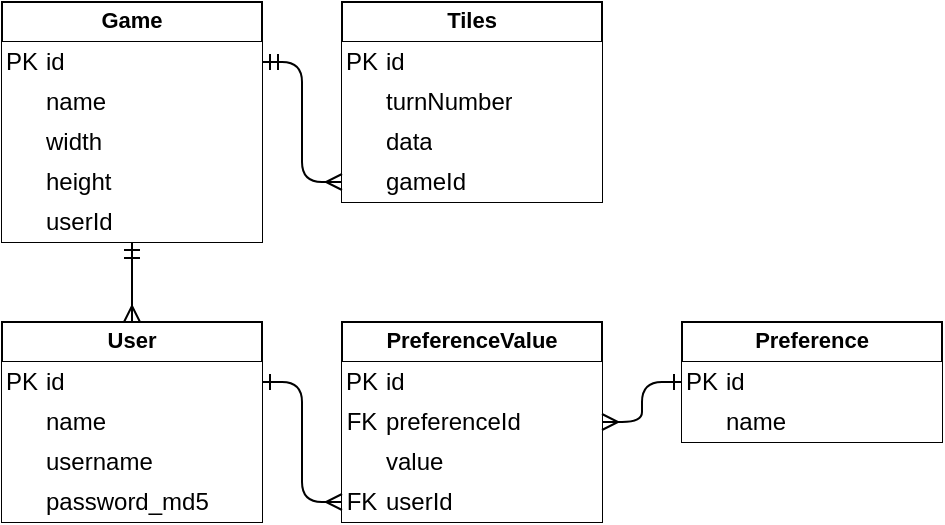 <mxfile>
    <diagram id="Aw8sBbphpgEg-2AwFcPY" name="Página-1">
        <mxGraphModel dx="220" dy="159" grid="1" gridSize="10" guides="1" tooltips="1" connect="1" arrows="1" fold="1" page="1" pageScale="1" pageWidth="827" pageHeight="1169" math="0" shadow="0">
            <root>
                <mxCell id="0"/>
                <mxCell id="1" parent="0"/>
                <mxCell id="_kDXr00UrChoT9V5yPZt-97" style="edgeStyle=orthogonalEdgeStyle;rounded=1;orthogonalLoop=1;jettySize=auto;html=1;startArrow=ERmandOne;startFill=0;endArrow=ERmany;endFill=0;" parent="1" source="_kDXr00UrChoT9V5yPZt-7" target="_kDXr00UrChoT9V5yPZt-44" edge="1">
                    <mxGeometry relative="1" as="geometry"/>
                </mxCell>
                <mxCell id="_kDXr00UrChoT9V5yPZt-7" value="Game" style="swimlane;fontStyle=1;align=center;verticalAlign=top;childLayout=stackLayout;horizontal=1;startSize=20;horizontalStack=0;resizeParent=1;resizeParentMax=0;resizeLast=0;collapsible=1;marginBottom=0;fontSize=11;spacing=-2;" parent="1" vertex="1">
                    <mxGeometry x="40" y="40" width="130" height="120" as="geometry"/>
                </mxCell>
                <mxCell id="_kDXr00UrChoT9V5yPZt-8" value="" style="shape=table;startSize=0;container=1;collapsible=0;childLayout=tableLayout;strokeColor=none;" parent="_kDXr00UrChoT9V5yPZt-7" vertex="1">
                    <mxGeometry y="20" width="130" height="100" as="geometry"/>
                </mxCell>
                <mxCell id="_kDXr00UrChoT9V5yPZt-9" value="" style="shape=partialRectangle;collapsible=0;dropTarget=0;pointerEvents=0;fillColor=none;top=0;left=0;bottom=0;right=0;points=[[0,0.5],[1,0.5]];portConstraint=eastwest;strokeColor=none;" parent="_kDXr00UrChoT9V5yPZt-8" vertex="1">
                    <mxGeometry width="130" height="20" as="geometry"/>
                </mxCell>
                <mxCell id="_kDXr00UrChoT9V5yPZt-10" value="PK" style="shape=partialRectangle;html=1;whiteSpace=wrap;connectable=0;overflow=hidden;fillColor=none;top=0;left=0;bottom=0;right=0;pointerEvents=1;strokeColor=none;" parent="_kDXr00UrChoT9V5yPZt-9" vertex="1">
                    <mxGeometry width="20" height="20" as="geometry">
                        <mxRectangle width="20" height="20" as="alternateBounds"/>
                    </mxGeometry>
                </mxCell>
                <mxCell id="_kDXr00UrChoT9V5yPZt-11" value="id" style="shape=partialRectangle;html=1;whiteSpace=wrap;connectable=0;overflow=hidden;fillColor=none;top=0;left=0;bottom=0;right=0;pointerEvents=1;strokeColor=none;align=left;" parent="_kDXr00UrChoT9V5yPZt-9" vertex="1">
                    <mxGeometry x="20" width="110" height="20" as="geometry">
                        <mxRectangle width="110" height="20" as="alternateBounds"/>
                    </mxGeometry>
                </mxCell>
                <mxCell id="_kDXr00UrChoT9V5yPZt-12" value="" style="shape=partialRectangle;collapsible=0;dropTarget=0;pointerEvents=0;fillColor=none;top=0;left=0;bottom=0;right=0;points=[[0,0.5],[1,0.5]];portConstraint=eastwest;strokeColor=none;" parent="_kDXr00UrChoT9V5yPZt-8" vertex="1">
                    <mxGeometry y="20" width="130" height="20" as="geometry"/>
                </mxCell>
                <mxCell id="_kDXr00UrChoT9V5yPZt-13" value="" style="shape=partialRectangle;html=1;whiteSpace=wrap;connectable=0;overflow=hidden;fillColor=none;top=0;left=0;bottom=0;right=0;pointerEvents=1;strokeColor=none;" parent="_kDXr00UrChoT9V5yPZt-12" vertex="1">
                    <mxGeometry width="20" height="20" as="geometry">
                        <mxRectangle width="20" height="20" as="alternateBounds"/>
                    </mxGeometry>
                </mxCell>
                <mxCell id="_kDXr00UrChoT9V5yPZt-14" value="name" style="shape=partialRectangle;html=1;whiteSpace=wrap;connectable=0;overflow=hidden;fillColor=none;top=0;left=0;bottom=0;right=0;pointerEvents=1;strokeColor=none;align=left;" parent="_kDXr00UrChoT9V5yPZt-12" vertex="1">
                    <mxGeometry x="20" width="110" height="20" as="geometry">
                        <mxRectangle width="110" height="20" as="alternateBounds"/>
                    </mxGeometry>
                </mxCell>
                <mxCell id="_kDXr00UrChoT9V5yPZt-15" style="shape=partialRectangle;collapsible=0;dropTarget=0;pointerEvents=0;fillColor=none;top=0;left=0;bottom=0;right=0;points=[[0,0.5],[1,0.5]];portConstraint=eastwest;strokeColor=none;" parent="_kDXr00UrChoT9V5yPZt-8" vertex="1">
                    <mxGeometry y="40" width="130" height="20" as="geometry"/>
                </mxCell>
                <mxCell id="_kDXr00UrChoT9V5yPZt-16" style="shape=partialRectangle;html=1;whiteSpace=wrap;connectable=0;overflow=hidden;fillColor=none;top=0;left=0;bottom=0;right=0;pointerEvents=1;strokeColor=none;" parent="_kDXr00UrChoT9V5yPZt-15" vertex="1">
                    <mxGeometry width="20" height="20" as="geometry">
                        <mxRectangle width="20" height="20" as="alternateBounds"/>
                    </mxGeometry>
                </mxCell>
                <mxCell id="_kDXr00UrChoT9V5yPZt-17" value="width" style="shape=partialRectangle;html=1;whiteSpace=wrap;connectable=0;overflow=hidden;fillColor=none;top=0;left=0;bottom=0;right=0;pointerEvents=1;strokeColor=none;align=left;" parent="_kDXr00UrChoT9V5yPZt-15" vertex="1">
                    <mxGeometry x="20" width="110" height="20" as="geometry">
                        <mxRectangle width="110" height="20" as="alternateBounds"/>
                    </mxGeometry>
                </mxCell>
                <mxCell id="_kDXr00UrChoT9V5yPZt-24" style="shape=partialRectangle;collapsible=0;dropTarget=0;pointerEvents=0;fillColor=none;top=0;left=0;bottom=0;right=0;points=[[0,0.5],[1,0.5]];portConstraint=eastwest;strokeColor=none;" parent="_kDXr00UrChoT9V5yPZt-8" vertex="1">
                    <mxGeometry y="60" width="130" height="20" as="geometry"/>
                </mxCell>
                <mxCell id="_kDXr00UrChoT9V5yPZt-25" style="shape=partialRectangle;html=1;whiteSpace=wrap;connectable=0;overflow=hidden;fillColor=none;top=0;left=0;bottom=0;right=0;pointerEvents=1;strokeColor=none;" parent="_kDXr00UrChoT9V5yPZt-24" vertex="1">
                    <mxGeometry width="20" height="20" as="geometry">
                        <mxRectangle width="20" height="20" as="alternateBounds"/>
                    </mxGeometry>
                </mxCell>
                <mxCell id="_kDXr00UrChoT9V5yPZt-26" value="height" style="shape=partialRectangle;html=1;whiteSpace=wrap;connectable=0;overflow=hidden;fillColor=none;top=0;left=0;bottom=0;right=0;pointerEvents=1;strokeColor=none;align=left;" parent="_kDXr00UrChoT9V5yPZt-24" vertex="1">
                    <mxGeometry x="20" width="110" height="20" as="geometry">
                        <mxRectangle width="110" height="20" as="alternateBounds"/>
                    </mxGeometry>
                </mxCell>
                <mxCell id="_kDXr00UrChoT9V5yPZt-21" style="shape=partialRectangle;collapsible=0;dropTarget=0;pointerEvents=0;fillColor=none;top=0;left=0;bottom=0;right=0;points=[[0,0.5],[1,0.5]];portConstraint=eastwest;strokeColor=none;" parent="_kDXr00UrChoT9V5yPZt-8" vertex="1">
                    <mxGeometry y="80" width="130" height="20" as="geometry"/>
                </mxCell>
                <mxCell id="_kDXr00UrChoT9V5yPZt-22" style="shape=partialRectangle;html=1;whiteSpace=wrap;connectable=0;overflow=hidden;fillColor=none;top=0;left=0;bottom=0;right=0;pointerEvents=1;strokeColor=none;" parent="_kDXr00UrChoT9V5yPZt-21" vertex="1">
                    <mxGeometry width="20" height="20" as="geometry">
                        <mxRectangle width="20" height="20" as="alternateBounds"/>
                    </mxGeometry>
                </mxCell>
                <mxCell id="_kDXr00UrChoT9V5yPZt-23" value="userId" style="shape=partialRectangle;html=1;whiteSpace=wrap;connectable=0;overflow=hidden;fillColor=none;top=0;left=0;bottom=0;right=0;pointerEvents=1;strokeColor=none;align=left;" parent="_kDXr00UrChoT9V5yPZt-21" vertex="1">
                    <mxGeometry x="20" width="110" height="20" as="geometry">
                        <mxRectangle width="110" height="20" as="alternateBounds"/>
                    </mxGeometry>
                </mxCell>
                <mxCell id="_kDXr00UrChoT9V5yPZt-27" value="Tiles" style="swimlane;fontStyle=1;align=center;verticalAlign=top;childLayout=stackLayout;horizontal=1;startSize=20;horizontalStack=0;resizeParent=1;resizeParentMax=0;resizeLast=0;collapsible=1;marginBottom=0;fontSize=11;spacing=-2;" parent="1" vertex="1">
                    <mxGeometry x="210" y="40" width="130" height="100" as="geometry"/>
                </mxCell>
                <mxCell id="_kDXr00UrChoT9V5yPZt-28" value="" style="shape=table;startSize=0;container=1;collapsible=0;childLayout=tableLayout;strokeColor=none;" parent="_kDXr00UrChoT9V5yPZt-27" vertex="1">
                    <mxGeometry y="20" width="130" height="80" as="geometry"/>
                </mxCell>
                <mxCell id="_kDXr00UrChoT9V5yPZt-29" value="" style="shape=partialRectangle;collapsible=0;dropTarget=0;pointerEvents=0;fillColor=none;top=0;left=0;bottom=0;right=0;points=[[0,0.5],[1,0.5]];portConstraint=eastwest;strokeColor=none;" parent="_kDXr00UrChoT9V5yPZt-28" vertex="1">
                    <mxGeometry width="130" height="20" as="geometry"/>
                </mxCell>
                <mxCell id="_kDXr00UrChoT9V5yPZt-30" value="PK" style="shape=partialRectangle;html=1;whiteSpace=wrap;connectable=0;overflow=hidden;fillColor=none;top=0;left=0;bottom=0;right=0;pointerEvents=1;strokeColor=none;" parent="_kDXr00UrChoT9V5yPZt-29" vertex="1">
                    <mxGeometry width="20" height="20" as="geometry">
                        <mxRectangle width="20" height="20" as="alternateBounds"/>
                    </mxGeometry>
                </mxCell>
                <mxCell id="_kDXr00UrChoT9V5yPZt-31" value="id" style="shape=partialRectangle;html=1;whiteSpace=wrap;connectable=0;overflow=hidden;fillColor=none;top=0;left=0;bottom=0;right=0;pointerEvents=1;strokeColor=none;align=left;" parent="_kDXr00UrChoT9V5yPZt-29" vertex="1">
                    <mxGeometry x="20" width="110" height="20" as="geometry">
                        <mxRectangle width="110" height="20" as="alternateBounds"/>
                    </mxGeometry>
                </mxCell>
                <mxCell id="_kDXr00UrChoT9V5yPZt-32" value="" style="shape=partialRectangle;collapsible=0;dropTarget=0;pointerEvents=0;fillColor=none;top=0;left=0;bottom=0;right=0;points=[[0,0.5],[1,0.5]];portConstraint=eastwest;strokeColor=none;" parent="_kDXr00UrChoT9V5yPZt-28" vertex="1">
                    <mxGeometry y="20" width="130" height="20" as="geometry"/>
                </mxCell>
                <mxCell id="_kDXr00UrChoT9V5yPZt-33" value="" style="shape=partialRectangle;html=1;whiteSpace=wrap;connectable=0;overflow=hidden;fillColor=none;top=0;left=0;bottom=0;right=0;pointerEvents=1;strokeColor=none;" parent="_kDXr00UrChoT9V5yPZt-32" vertex="1">
                    <mxGeometry width="20" height="20" as="geometry">
                        <mxRectangle width="20" height="20" as="alternateBounds"/>
                    </mxGeometry>
                </mxCell>
                <mxCell id="_kDXr00UrChoT9V5yPZt-34" value="turnNumber" style="shape=partialRectangle;html=1;whiteSpace=wrap;connectable=0;overflow=hidden;fillColor=none;top=0;left=0;bottom=0;right=0;pointerEvents=1;strokeColor=none;align=left;" parent="_kDXr00UrChoT9V5yPZt-32" vertex="1">
                    <mxGeometry x="20" width="110" height="20" as="geometry">
                        <mxRectangle width="110" height="20" as="alternateBounds"/>
                    </mxGeometry>
                </mxCell>
                <mxCell id="_kDXr00UrChoT9V5yPZt-35" style="shape=partialRectangle;collapsible=0;dropTarget=0;pointerEvents=0;fillColor=none;top=0;left=0;bottom=0;right=0;points=[[0,0.5],[1,0.5]];portConstraint=eastwest;strokeColor=none;" parent="_kDXr00UrChoT9V5yPZt-28" vertex="1">
                    <mxGeometry y="40" width="130" height="20" as="geometry"/>
                </mxCell>
                <mxCell id="_kDXr00UrChoT9V5yPZt-36" style="shape=partialRectangle;html=1;whiteSpace=wrap;connectable=0;overflow=hidden;fillColor=none;top=0;left=0;bottom=0;right=0;pointerEvents=1;strokeColor=none;" parent="_kDXr00UrChoT9V5yPZt-35" vertex="1">
                    <mxGeometry width="20" height="20" as="geometry">
                        <mxRectangle width="20" height="20" as="alternateBounds"/>
                    </mxGeometry>
                </mxCell>
                <mxCell id="_kDXr00UrChoT9V5yPZt-37" value="data" style="shape=partialRectangle;html=1;whiteSpace=wrap;connectable=0;overflow=hidden;fillColor=none;top=0;left=0;bottom=0;right=0;pointerEvents=1;strokeColor=none;align=left;" parent="_kDXr00UrChoT9V5yPZt-35" vertex="1">
                    <mxGeometry x="20" width="110" height="20" as="geometry">
                        <mxRectangle width="110" height="20" as="alternateBounds"/>
                    </mxGeometry>
                </mxCell>
                <mxCell id="_kDXr00UrChoT9V5yPZt-38" style="shape=partialRectangle;collapsible=0;dropTarget=0;pointerEvents=0;fillColor=none;top=0;left=0;bottom=0;right=0;points=[[0,0.5],[1,0.5]];portConstraint=eastwest;strokeColor=none;" parent="_kDXr00UrChoT9V5yPZt-28" vertex="1">
                    <mxGeometry y="60" width="130" height="20" as="geometry"/>
                </mxCell>
                <mxCell id="_kDXr00UrChoT9V5yPZt-39" style="shape=partialRectangle;html=1;whiteSpace=wrap;connectable=0;overflow=hidden;fillColor=none;top=0;left=0;bottom=0;right=0;pointerEvents=1;strokeColor=none;" parent="_kDXr00UrChoT9V5yPZt-38" vertex="1">
                    <mxGeometry width="20" height="20" as="geometry">
                        <mxRectangle width="20" height="20" as="alternateBounds"/>
                    </mxGeometry>
                </mxCell>
                <mxCell id="_kDXr00UrChoT9V5yPZt-40" value="gameId" style="shape=partialRectangle;html=1;whiteSpace=wrap;connectable=0;overflow=hidden;fillColor=none;top=0;left=0;bottom=0;right=0;pointerEvents=1;strokeColor=none;align=left;" parent="_kDXr00UrChoT9V5yPZt-38" vertex="1">
                    <mxGeometry x="20" width="110" height="20" as="geometry">
                        <mxRectangle width="110" height="20" as="alternateBounds"/>
                    </mxGeometry>
                </mxCell>
                <mxCell id="_kDXr00UrChoT9V5yPZt-44" value="User" style="swimlane;fontStyle=1;align=center;verticalAlign=top;childLayout=stackLayout;horizontal=1;startSize=20;horizontalStack=0;resizeParent=1;resizeParentMax=0;resizeLast=0;collapsible=1;marginBottom=0;fontSize=11;spacing=-2;" parent="1" vertex="1">
                    <mxGeometry x="40" y="200" width="130" height="100" as="geometry"/>
                </mxCell>
                <mxCell id="_kDXr00UrChoT9V5yPZt-45" value="" style="shape=table;startSize=0;container=1;collapsible=0;childLayout=tableLayout;strokeColor=none;" parent="_kDXr00UrChoT9V5yPZt-44" vertex="1">
                    <mxGeometry y="20" width="130" height="80" as="geometry"/>
                </mxCell>
                <mxCell id="_kDXr00UrChoT9V5yPZt-46" value="" style="shape=partialRectangle;collapsible=0;dropTarget=0;pointerEvents=0;fillColor=none;top=0;left=0;bottom=0;right=0;points=[[0,0.5],[1,0.5]];portConstraint=eastwest;strokeColor=none;" parent="_kDXr00UrChoT9V5yPZt-45" vertex="1">
                    <mxGeometry width="130" height="20" as="geometry"/>
                </mxCell>
                <mxCell id="_kDXr00UrChoT9V5yPZt-47" value="PK" style="shape=partialRectangle;html=1;whiteSpace=wrap;connectable=0;overflow=hidden;fillColor=none;top=0;left=0;bottom=0;right=0;pointerEvents=1;strokeColor=none;" parent="_kDXr00UrChoT9V5yPZt-46" vertex="1">
                    <mxGeometry width="20" height="20" as="geometry">
                        <mxRectangle width="20" height="20" as="alternateBounds"/>
                    </mxGeometry>
                </mxCell>
                <mxCell id="_kDXr00UrChoT9V5yPZt-48" value="id" style="shape=partialRectangle;html=1;whiteSpace=wrap;connectable=0;overflow=hidden;fillColor=none;top=0;left=0;bottom=0;right=0;pointerEvents=1;strokeColor=none;align=left;" parent="_kDXr00UrChoT9V5yPZt-46" vertex="1">
                    <mxGeometry x="20" width="110" height="20" as="geometry">
                        <mxRectangle width="110" height="20" as="alternateBounds"/>
                    </mxGeometry>
                </mxCell>
                <mxCell id="_kDXr00UrChoT9V5yPZt-49" value="" style="shape=partialRectangle;collapsible=0;dropTarget=0;pointerEvents=0;fillColor=none;top=0;left=0;bottom=0;right=0;points=[[0,0.5],[1,0.5]];portConstraint=eastwest;strokeColor=none;" parent="_kDXr00UrChoT9V5yPZt-45" vertex="1">
                    <mxGeometry y="20" width="130" height="20" as="geometry"/>
                </mxCell>
                <mxCell id="_kDXr00UrChoT9V5yPZt-50" value="" style="shape=partialRectangle;html=1;whiteSpace=wrap;connectable=0;overflow=hidden;fillColor=none;top=0;left=0;bottom=0;right=0;pointerEvents=1;strokeColor=none;" parent="_kDXr00UrChoT9V5yPZt-49" vertex="1">
                    <mxGeometry width="20" height="20" as="geometry">
                        <mxRectangle width="20" height="20" as="alternateBounds"/>
                    </mxGeometry>
                </mxCell>
                <mxCell id="_kDXr00UrChoT9V5yPZt-51" value="name" style="shape=partialRectangle;html=1;whiteSpace=wrap;connectable=0;overflow=hidden;fillColor=none;top=0;left=0;bottom=0;right=0;pointerEvents=1;strokeColor=none;align=left;" parent="_kDXr00UrChoT9V5yPZt-49" vertex="1">
                    <mxGeometry x="20" width="110" height="20" as="geometry">
                        <mxRectangle width="110" height="20" as="alternateBounds"/>
                    </mxGeometry>
                </mxCell>
                <mxCell id="_kDXr00UrChoT9V5yPZt-52" style="shape=partialRectangle;collapsible=0;dropTarget=0;pointerEvents=0;fillColor=none;top=0;left=0;bottom=0;right=0;points=[[0,0.5],[1,0.5]];portConstraint=eastwest;strokeColor=none;" parent="_kDXr00UrChoT9V5yPZt-45" vertex="1">
                    <mxGeometry y="40" width="130" height="20" as="geometry"/>
                </mxCell>
                <mxCell id="_kDXr00UrChoT9V5yPZt-53" style="shape=partialRectangle;html=1;whiteSpace=wrap;connectable=0;overflow=hidden;fillColor=none;top=0;left=0;bottom=0;right=0;pointerEvents=1;strokeColor=none;" parent="_kDXr00UrChoT9V5yPZt-52" vertex="1">
                    <mxGeometry width="20" height="20" as="geometry">
                        <mxRectangle width="20" height="20" as="alternateBounds"/>
                    </mxGeometry>
                </mxCell>
                <mxCell id="_kDXr00UrChoT9V5yPZt-54" value="username" style="shape=partialRectangle;html=1;whiteSpace=wrap;connectable=0;overflow=hidden;fillColor=none;top=0;left=0;bottom=0;right=0;pointerEvents=1;strokeColor=none;align=left;" parent="_kDXr00UrChoT9V5yPZt-52" vertex="1">
                    <mxGeometry x="20" width="110" height="20" as="geometry">
                        <mxRectangle width="110" height="20" as="alternateBounds"/>
                    </mxGeometry>
                </mxCell>
                <mxCell id="_kDXr00UrChoT9V5yPZt-55" style="shape=partialRectangle;collapsible=0;dropTarget=0;pointerEvents=0;fillColor=none;top=0;left=0;bottom=0;right=0;points=[[0,0.5],[1,0.5]];portConstraint=eastwest;strokeColor=none;" parent="_kDXr00UrChoT9V5yPZt-45" vertex="1">
                    <mxGeometry y="60" width="130" height="20" as="geometry"/>
                </mxCell>
                <mxCell id="_kDXr00UrChoT9V5yPZt-56" style="shape=partialRectangle;html=1;whiteSpace=wrap;connectable=0;overflow=hidden;fillColor=none;top=0;left=0;bottom=0;right=0;pointerEvents=1;strokeColor=none;" parent="_kDXr00UrChoT9V5yPZt-55" vertex="1">
                    <mxGeometry width="20" height="20" as="geometry">
                        <mxRectangle width="20" height="20" as="alternateBounds"/>
                    </mxGeometry>
                </mxCell>
                <mxCell id="_kDXr00UrChoT9V5yPZt-57" value="password_md5" style="shape=partialRectangle;html=1;whiteSpace=wrap;connectable=0;overflow=hidden;fillColor=none;top=0;left=0;bottom=0;right=0;pointerEvents=1;strokeColor=none;align=left;" parent="_kDXr00UrChoT9V5yPZt-55" vertex="1">
                    <mxGeometry x="20" width="110" height="20" as="geometry">
                        <mxRectangle width="110" height="20" as="alternateBounds"/>
                    </mxGeometry>
                </mxCell>
                <mxCell id="_kDXr00UrChoT9V5yPZt-61" value="PreferenceValue" style="swimlane;fontStyle=1;align=center;verticalAlign=top;childLayout=stackLayout;horizontal=1;startSize=20;horizontalStack=0;resizeParent=1;resizeParentMax=0;resizeLast=0;collapsible=1;marginBottom=0;fontSize=11;spacing=-2;" parent="1" vertex="1">
                    <mxGeometry x="210" y="200" width="130" height="100" as="geometry"/>
                </mxCell>
                <mxCell id="_kDXr00UrChoT9V5yPZt-62" value="" style="shape=table;startSize=0;container=1;collapsible=0;childLayout=tableLayout;strokeColor=none;" parent="_kDXr00UrChoT9V5yPZt-61" vertex="1">
                    <mxGeometry y="20" width="130" height="80" as="geometry"/>
                </mxCell>
                <mxCell id="_kDXr00UrChoT9V5yPZt-63" value="" style="shape=partialRectangle;collapsible=0;dropTarget=0;pointerEvents=0;fillColor=none;top=0;left=0;bottom=0;right=0;points=[[0,0.5],[1,0.5]];portConstraint=eastwest;strokeColor=none;" parent="_kDXr00UrChoT9V5yPZt-62" vertex="1">
                    <mxGeometry width="130" height="20" as="geometry"/>
                </mxCell>
                <mxCell id="_kDXr00UrChoT9V5yPZt-64" value="PK" style="shape=partialRectangle;html=1;whiteSpace=wrap;connectable=0;overflow=hidden;fillColor=none;top=0;left=0;bottom=0;right=0;pointerEvents=1;strokeColor=none;" parent="_kDXr00UrChoT9V5yPZt-63" vertex="1">
                    <mxGeometry width="20" height="20" as="geometry">
                        <mxRectangle width="20" height="20" as="alternateBounds"/>
                    </mxGeometry>
                </mxCell>
                <mxCell id="_kDXr00UrChoT9V5yPZt-65" value="id" style="shape=partialRectangle;html=1;whiteSpace=wrap;connectable=0;overflow=hidden;fillColor=none;top=0;left=0;bottom=0;right=0;pointerEvents=1;strokeColor=none;align=left;" parent="_kDXr00UrChoT9V5yPZt-63" vertex="1">
                    <mxGeometry x="20" width="110" height="20" as="geometry">
                        <mxRectangle width="110" height="20" as="alternateBounds"/>
                    </mxGeometry>
                </mxCell>
                <mxCell id="_kDXr00UrChoT9V5yPZt-66" value="" style="shape=partialRectangle;collapsible=0;dropTarget=0;pointerEvents=0;fillColor=none;top=0;left=0;bottom=0;right=0;points=[[0,0.5],[1,0.5]];portConstraint=eastwest;strokeColor=none;" parent="_kDXr00UrChoT9V5yPZt-62" vertex="1">
                    <mxGeometry y="20" width="130" height="20" as="geometry"/>
                </mxCell>
                <mxCell id="_kDXr00UrChoT9V5yPZt-67" value="FK" style="shape=partialRectangle;html=1;whiteSpace=wrap;connectable=0;overflow=hidden;fillColor=none;top=0;left=0;bottom=0;right=0;pointerEvents=1;strokeColor=none;" parent="_kDXr00UrChoT9V5yPZt-66" vertex="1">
                    <mxGeometry width="20" height="20" as="geometry">
                        <mxRectangle width="20" height="20" as="alternateBounds"/>
                    </mxGeometry>
                </mxCell>
                <mxCell id="_kDXr00UrChoT9V5yPZt-68" value="preferenceId" style="shape=partialRectangle;html=1;whiteSpace=wrap;connectable=0;overflow=hidden;fillColor=none;top=0;left=0;bottom=0;right=0;pointerEvents=1;strokeColor=none;align=left;" parent="_kDXr00UrChoT9V5yPZt-66" vertex="1">
                    <mxGeometry x="20" width="110" height="20" as="geometry">
                        <mxRectangle width="110" height="20" as="alternateBounds"/>
                    </mxGeometry>
                </mxCell>
                <mxCell id="_kDXr00UrChoT9V5yPZt-69" style="shape=partialRectangle;collapsible=0;dropTarget=0;pointerEvents=0;fillColor=none;top=0;left=0;bottom=0;right=0;points=[[0,0.5],[1,0.5]];portConstraint=eastwest;strokeColor=none;" parent="_kDXr00UrChoT9V5yPZt-62" vertex="1">
                    <mxGeometry y="40" width="130" height="20" as="geometry"/>
                </mxCell>
                <mxCell id="_kDXr00UrChoT9V5yPZt-70" style="shape=partialRectangle;html=1;whiteSpace=wrap;connectable=0;overflow=hidden;fillColor=none;top=0;left=0;bottom=0;right=0;pointerEvents=1;strokeColor=none;" parent="_kDXr00UrChoT9V5yPZt-69" vertex="1">
                    <mxGeometry width="20" height="20" as="geometry">
                        <mxRectangle width="20" height="20" as="alternateBounds"/>
                    </mxGeometry>
                </mxCell>
                <mxCell id="_kDXr00UrChoT9V5yPZt-71" value="value" style="shape=partialRectangle;html=1;whiteSpace=wrap;connectable=0;overflow=hidden;fillColor=none;top=0;left=0;bottom=0;right=0;pointerEvents=1;strokeColor=none;align=left;" parent="_kDXr00UrChoT9V5yPZt-69" vertex="1">
                    <mxGeometry x="20" width="110" height="20" as="geometry">
                        <mxRectangle width="110" height="20" as="alternateBounds"/>
                    </mxGeometry>
                </mxCell>
                <mxCell id="_kDXr00UrChoT9V5yPZt-75" style="shape=partialRectangle;collapsible=0;dropTarget=0;pointerEvents=0;fillColor=none;top=0;left=0;bottom=0;right=0;points=[[0,0.5],[1,0.5]];portConstraint=eastwest;strokeColor=none;" parent="_kDXr00UrChoT9V5yPZt-62" vertex="1">
                    <mxGeometry y="60" width="130" height="20" as="geometry"/>
                </mxCell>
                <mxCell id="_kDXr00UrChoT9V5yPZt-76" value="FK" style="shape=partialRectangle;html=1;whiteSpace=wrap;connectable=0;overflow=hidden;fillColor=none;top=0;left=0;bottom=0;right=0;pointerEvents=1;strokeColor=none;" parent="_kDXr00UrChoT9V5yPZt-75" vertex="1">
                    <mxGeometry width="20" height="20" as="geometry">
                        <mxRectangle width="20" height="20" as="alternateBounds"/>
                    </mxGeometry>
                </mxCell>
                <mxCell id="_kDXr00UrChoT9V5yPZt-77" value="userId" style="shape=partialRectangle;html=1;whiteSpace=wrap;connectable=0;overflow=hidden;fillColor=none;top=0;left=0;bottom=0;right=0;pointerEvents=1;strokeColor=none;align=left;" parent="_kDXr00UrChoT9V5yPZt-75" vertex="1">
                    <mxGeometry x="20" width="110" height="20" as="geometry">
                        <mxRectangle width="110" height="20" as="alternateBounds"/>
                    </mxGeometry>
                </mxCell>
                <mxCell id="_kDXr00UrChoT9V5yPZt-78" value="Preference" style="swimlane;fontStyle=1;align=center;verticalAlign=top;childLayout=stackLayout;horizontal=1;startSize=20;horizontalStack=0;resizeParent=1;resizeParentMax=0;resizeLast=0;collapsible=1;marginBottom=0;fontSize=11;spacing=-2;" parent="1" vertex="1">
                    <mxGeometry x="380" y="200" width="130" height="60" as="geometry"/>
                </mxCell>
                <mxCell id="_kDXr00UrChoT9V5yPZt-79" value="" style="shape=table;startSize=0;container=1;collapsible=0;childLayout=tableLayout;strokeColor=none;" parent="_kDXr00UrChoT9V5yPZt-78" vertex="1">
                    <mxGeometry y="20" width="130" height="40" as="geometry"/>
                </mxCell>
                <mxCell id="_kDXr00UrChoT9V5yPZt-80" value="" style="shape=partialRectangle;collapsible=0;dropTarget=0;pointerEvents=0;fillColor=none;top=0;left=0;bottom=0;right=0;points=[[0,0.5],[1,0.5]];portConstraint=eastwest;strokeColor=none;" parent="_kDXr00UrChoT9V5yPZt-79" vertex="1">
                    <mxGeometry width="130" height="20" as="geometry"/>
                </mxCell>
                <mxCell id="_kDXr00UrChoT9V5yPZt-81" value="PK" style="shape=partialRectangle;html=1;whiteSpace=wrap;connectable=0;overflow=hidden;fillColor=none;top=0;left=0;bottom=0;right=0;pointerEvents=1;strokeColor=none;" parent="_kDXr00UrChoT9V5yPZt-80" vertex="1">
                    <mxGeometry width="20" height="20" as="geometry">
                        <mxRectangle width="20" height="20" as="alternateBounds"/>
                    </mxGeometry>
                </mxCell>
                <mxCell id="_kDXr00UrChoT9V5yPZt-82" value="id" style="shape=partialRectangle;html=1;whiteSpace=wrap;connectable=0;overflow=hidden;fillColor=none;top=0;left=0;bottom=0;right=0;pointerEvents=1;strokeColor=none;align=left;" parent="_kDXr00UrChoT9V5yPZt-80" vertex="1">
                    <mxGeometry x="20" width="110" height="20" as="geometry">
                        <mxRectangle width="110" height="20" as="alternateBounds"/>
                    </mxGeometry>
                </mxCell>
                <mxCell id="_kDXr00UrChoT9V5yPZt-83" value="" style="shape=partialRectangle;collapsible=0;dropTarget=0;pointerEvents=0;fillColor=none;top=0;left=0;bottom=0;right=0;points=[[0,0.5],[1,0.5]];portConstraint=eastwest;strokeColor=none;" parent="_kDXr00UrChoT9V5yPZt-79" vertex="1">
                    <mxGeometry y="20" width="130" height="20" as="geometry"/>
                </mxCell>
                <mxCell id="_kDXr00UrChoT9V5yPZt-84" value="" style="shape=partialRectangle;html=1;whiteSpace=wrap;connectable=0;overflow=hidden;fillColor=none;top=0;left=0;bottom=0;right=0;pointerEvents=1;strokeColor=none;" parent="_kDXr00UrChoT9V5yPZt-83" vertex="1">
                    <mxGeometry width="20" height="20" as="geometry">
                        <mxRectangle width="20" height="20" as="alternateBounds"/>
                    </mxGeometry>
                </mxCell>
                <mxCell id="_kDXr00UrChoT9V5yPZt-85" value="name" style="shape=partialRectangle;html=1;whiteSpace=wrap;connectable=0;overflow=hidden;fillColor=none;top=0;left=0;bottom=0;right=0;pointerEvents=1;strokeColor=none;align=left;" parent="_kDXr00UrChoT9V5yPZt-83" vertex="1">
                    <mxGeometry x="20" width="110" height="20" as="geometry">
                        <mxRectangle width="110" height="20" as="alternateBounds"/>
                    </mxGeometry>
                </mxCell>
                <mxCell id="_kDXr00UrChoT9V5yPZt-96" style="edgeStyle=orthogonalEdgeStyle;rounded=1;orthogonalLoop=1;jettySize=auto;html=1;exitX=1;exitY=0.5;exitDx=0;exitDy=0;endArrow=ERmany;endFill=0;startArrow=ERmandOne;startFill=0;" parent="1" source="_kDXr00UrChoT9V5yPZt-9" target="_kDXr00UrChoT9V5yPZt-38" edge="1">
                    <mxGeometry relative="1" as="geometry"/>
                </mxCell>
                <mxCell id="_kDXr00UrChoT9V5yPZt-98" style="edgeStyle=orthogonalEdgeStyle;rounded=1;orthogonalLoop=1;jettySize=auto;html=1;startArrow=ERone;startFill=0;endArrow=ERmany;endFill=0;" parent="1" source="_kDXr00UrChoT9V5yPZt-80" target="_kDXr00UrChoT9V5yPZt-66" edge="1">
                    <mxGeometry relative="1" as="geometry"/>
                </mxCell>
                <mxCell id="_kDXr00UrChoT9V5yPZt-99" style="edgeStyle=orthogonalEdgeStyle;rounded=1;orthogonalLoop=1;jettySize=auto;html=1;entryX=0;entryY=0.5;entryDx=0;entryDy=0;startArrow=ERone;startFill=0;endArrow=ERmany;endFill=0;" parent="1" source="_kDXr00UrChoT9V5yPZt-46" target="_kDXr00UrChoT9V5yPZt-75" edge="1">
                    <mxGeometry relative="1" as="geometry"/>
                </mxCell>
            </root>
        </mxGraphModel>
    </diagram>
</mxfile>